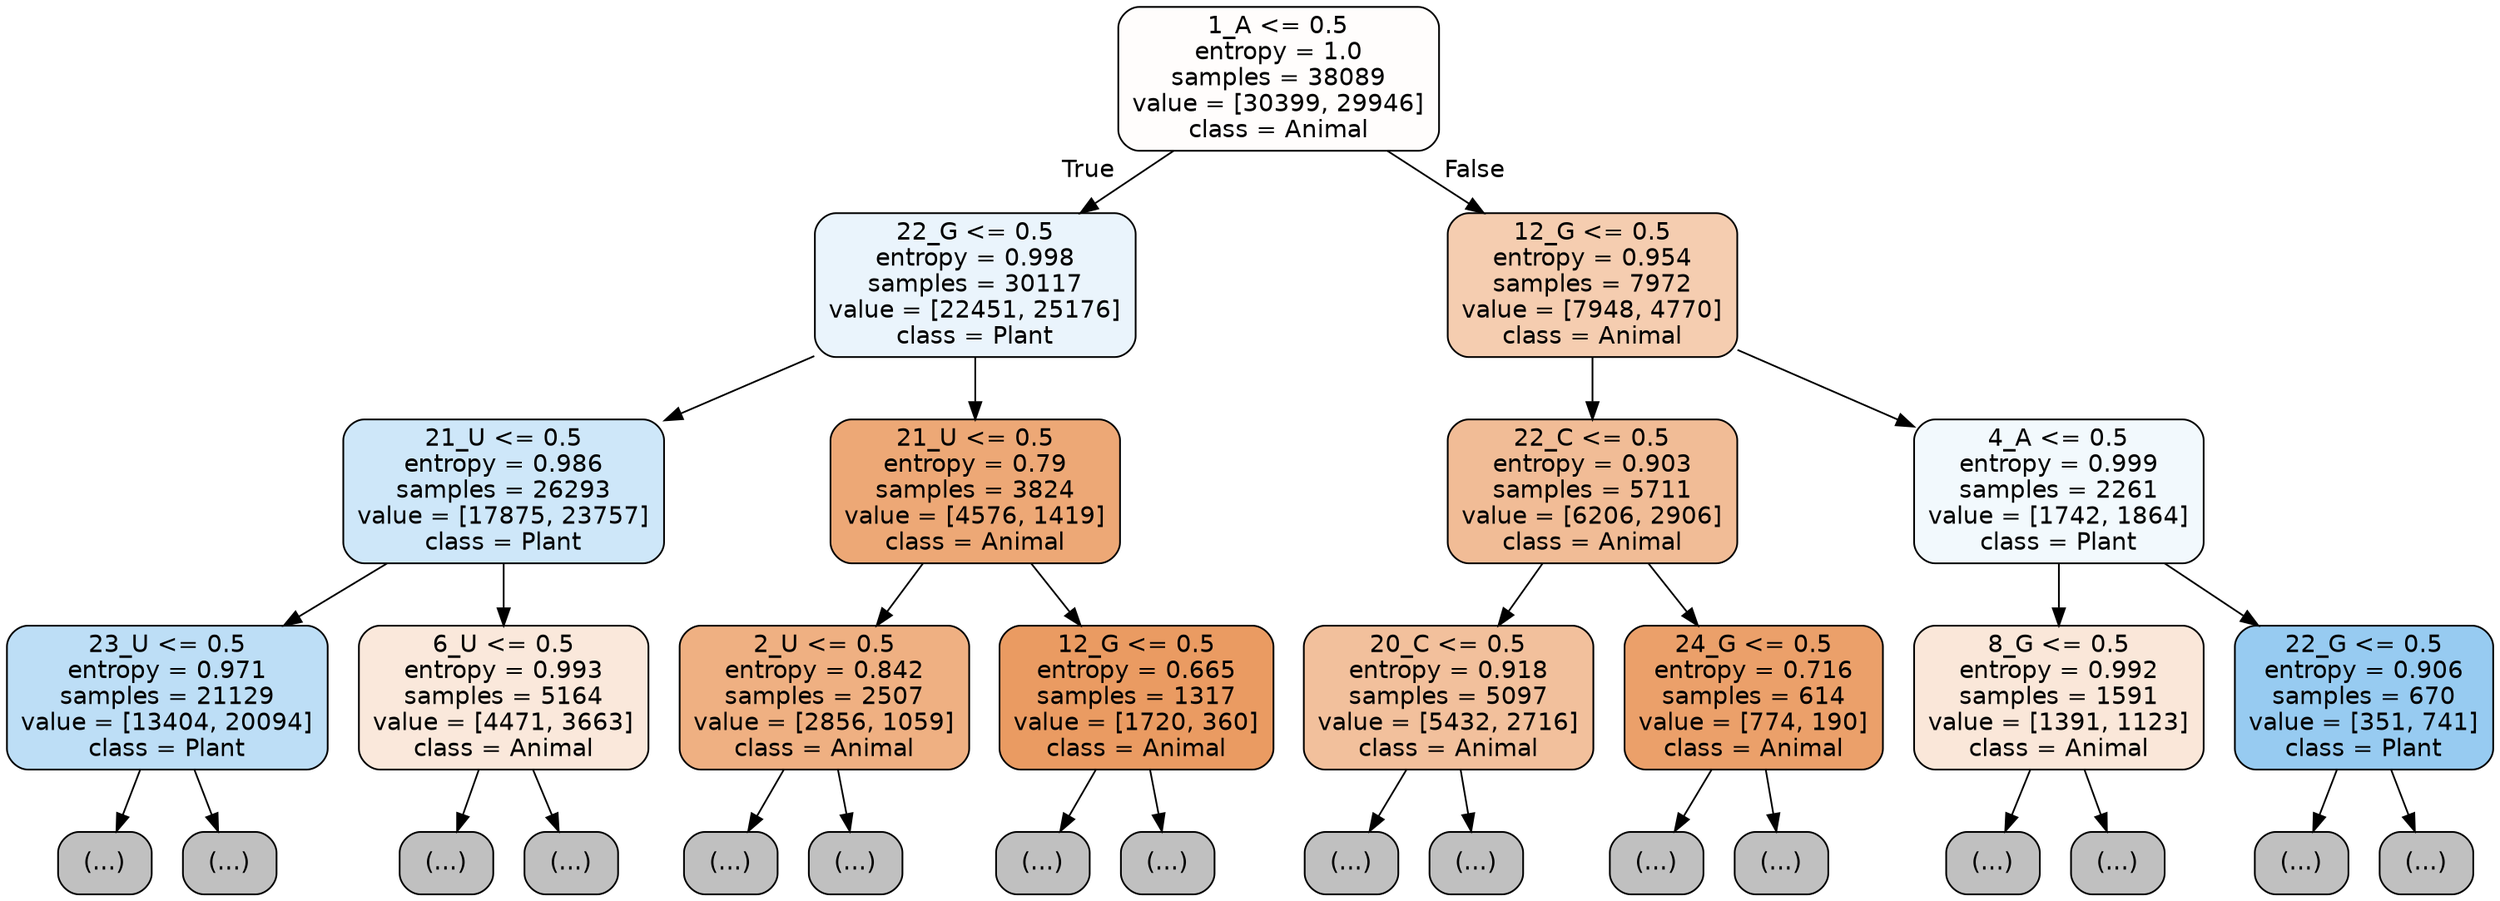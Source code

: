 digraph Tree {
node [shape=box, style="filled, rounded", color="black", fontname="helvetica"] ;
edge [fontname="helvetica"] ;
0 [label="1_A <= 0.5\nentropy = 1.0\nsamples = 38089\nvalue = [30399, 29946]\nclass = Animal", fillcolor="#fffdfc"] ;
1 [label="22_G <= 0.5\nentropy = 0.998\nsamples = 30117\nvalue = [22451, 25176]\nclass = Plant", fillcolor="#eaf4fc"] ;
0 -> 1 [labeldistance=2.5, labelangle=45, headlabel="True"] ;
2 [label="21_U <= 0.5\nentropy = 0.986\nsamples = 26293\nvalue = [17875, 23757]\nclass = Plant", fillcolor="#cee7f9"] ;
1 -> 2 ;
3 [label="23_U <= 0.5\nentropy = 0.971\nsamples = 21129\nvalue = [13404, 20094]\nclass = Plant", fillcolor="#bddef6"] ;
2 -> 3 ;
4 [label="(...)", fillcolor="#C0C0C0"] ;
3 -> 4 ;
8805 [label="(...)", fillcolor="#C0C0C0"] ;
3 -> 8805 ;
9062 [label="6_U <= 0.5\nentropy = 0.993\nsamples = 5164\nvalue = [4471, 3663]\nclass = Animal", fillcolor="#fae8db"] ;
2 -> 9062 ;
9063 [label="(...)", fillcolor="#C0C0C0"] ;
9062 -> 9063 ;
10734 [label="(...)", fillcolor="#C0C0C0"] ;
9062 -> 10734 ;
11425 [label="21_U <= 0.5\nentropy = 0.79\nsamples = 3824\nvalue = [4576, 1419]\nclass = Animal", fillcolor="#eda876"] ;
1 -> 11425 ;
11426 [label="2_U <= 0.5\nentropy = 0.842\nsamples = 2507\nvalue = [2856, 1059]\nclass = Animal", fillcolor="#efb082"] ;
11425 -> 11426 ;
11427 [label="(...)", fillcolor="#C0C0C0"] ;
11426 -> 11427 ;
12228 [label="(...)", fillcolor="#C0C0C0"] ;
11426 -> 12228 ;
12507 [label="12_G <= 0.5\nentropy = 0.665\nsamples = 1317\nvalue = [1720, 360]\nclass = Animal", fillcolor="#ea9b62"] ;
11425 -> 12507 ;
12508 [label="(...)", fillcolor="#C0C0C0"] ;
12507 -> 12508 ;
12807 [label="(...)", fillcolor="#C0C0C0"] ;
12507 -> 12807 ;
12930 [label="12_G <= 0.5\nentropy = 0.954\nsamples = 7972\nvalue = [7948, 4770]\nclass = Animal", fillcolor="#f5cdb0"] ;
0 -> 12930 [labeldistance=2.5, labelangle=-45, headlabel="False"] ;
12931 [label="22_C <= 0.5\nentropy = 0.903\nsamples = 5711\nvalue = [6206, 2906]\nclass = Animal", fillcolor="#f1bc96"] ;
12930 -> 12931 ;
12932 [label="20_C <= 0.5\nentropy = 0.918\nsamples = 5097\nvalue = [5432, 2716]\nclass = Animal", fillcolor="#f2c09c"] ;
12931 -> 12932 ;
12933 [label="(...)", fillcolor="#C0C0C0"] ;
12932 -> 12933 ;
14954 [label="(...)", fillcolor="#C0C0C0"] ;
12932 -> 14954 ;
15563 [label="24_G <= 0.5\nentropy = 0.716\nsamples = 614\nvalue = [774, 190]\nclass = Animal", fillcolor="#eba06a"] ;
12931 -> 15563 ;
15564 [label="(...)", fillcolor="#C0C0C0"] ;
15563 -> 15564 ;
15785 [label="(...)", fillcolor="#C0C0C0"] ;
15563 -> 15785 ;
15816 [label="4_A <= 0.5\nentropy = 0.999\nsamples = 2261\nvalue = [1742, 1864]\nclass = Plant", fillcolor="#f2f9fd"] ;
12930 -> 15816 ;
15817 [label="8_G <= 0.5\nentropy = 0.992\nsamples = 1591\nvalue = [1391, 1123]\nclass = Animal", fillcolor="#fae7d9"] ;
15816 -> 15817 ;
15818 [label="(...)", fillcolor="#C0C0C0"] ;
15817 -> 15818 ;
16371 [label="(...)", fillcolor="#C0C0C0"] ;
15817 -> 16371 ;
16638 [label="22_G <= 0.5\nentropy = 0.906\nsamples = 670\nvalue = [351, 741]\nclass = Plant", fillcolor="#97cbf1"] ;
15816 -> 16638 ;
16639 [label="(...)", fillcolor="#C0C0C0"] ;
16638 -> 16639 ;
16868 [label="(...)", fillcolor="#C0C0C0"] ;
16638 -> 16868 ;
}
